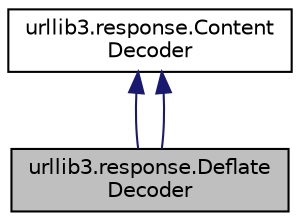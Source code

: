 digraph "urllib3.response.DeflateDecoder"
{
 // LATEX_PDF_SIZE
  edge [fontname="Helvetica",fontsize="10",labelfontname="Helvetica",labelfontsize="10"];
  node [fontname="Helvetica",fontsize="10",shape=record];
  Node1 [label="urllib3.response.Deflate\lDecoder",height=0.2,width=0.4,color="black", fillcolor="grey75", style="filled", fontcolor="black",tooltip=" "];
  Node2 -> Node1 [dir="back",color="midnightblue",fontsize="10",style="solid",fontname="Helvetica"];
  Node2 [label="urllib3.response.Content\lDecoder",height=0.2,width=0.4,color="black", fillcolor="white", style="filled",URL="$classurllib3_1_1response_1_1ContentDecoder.html",tooltip=" "];
  Node2 -> Node1 [dir="back",color="midnightblue",fontsize="10",style="solid",fontname="Helvetica"];
}
